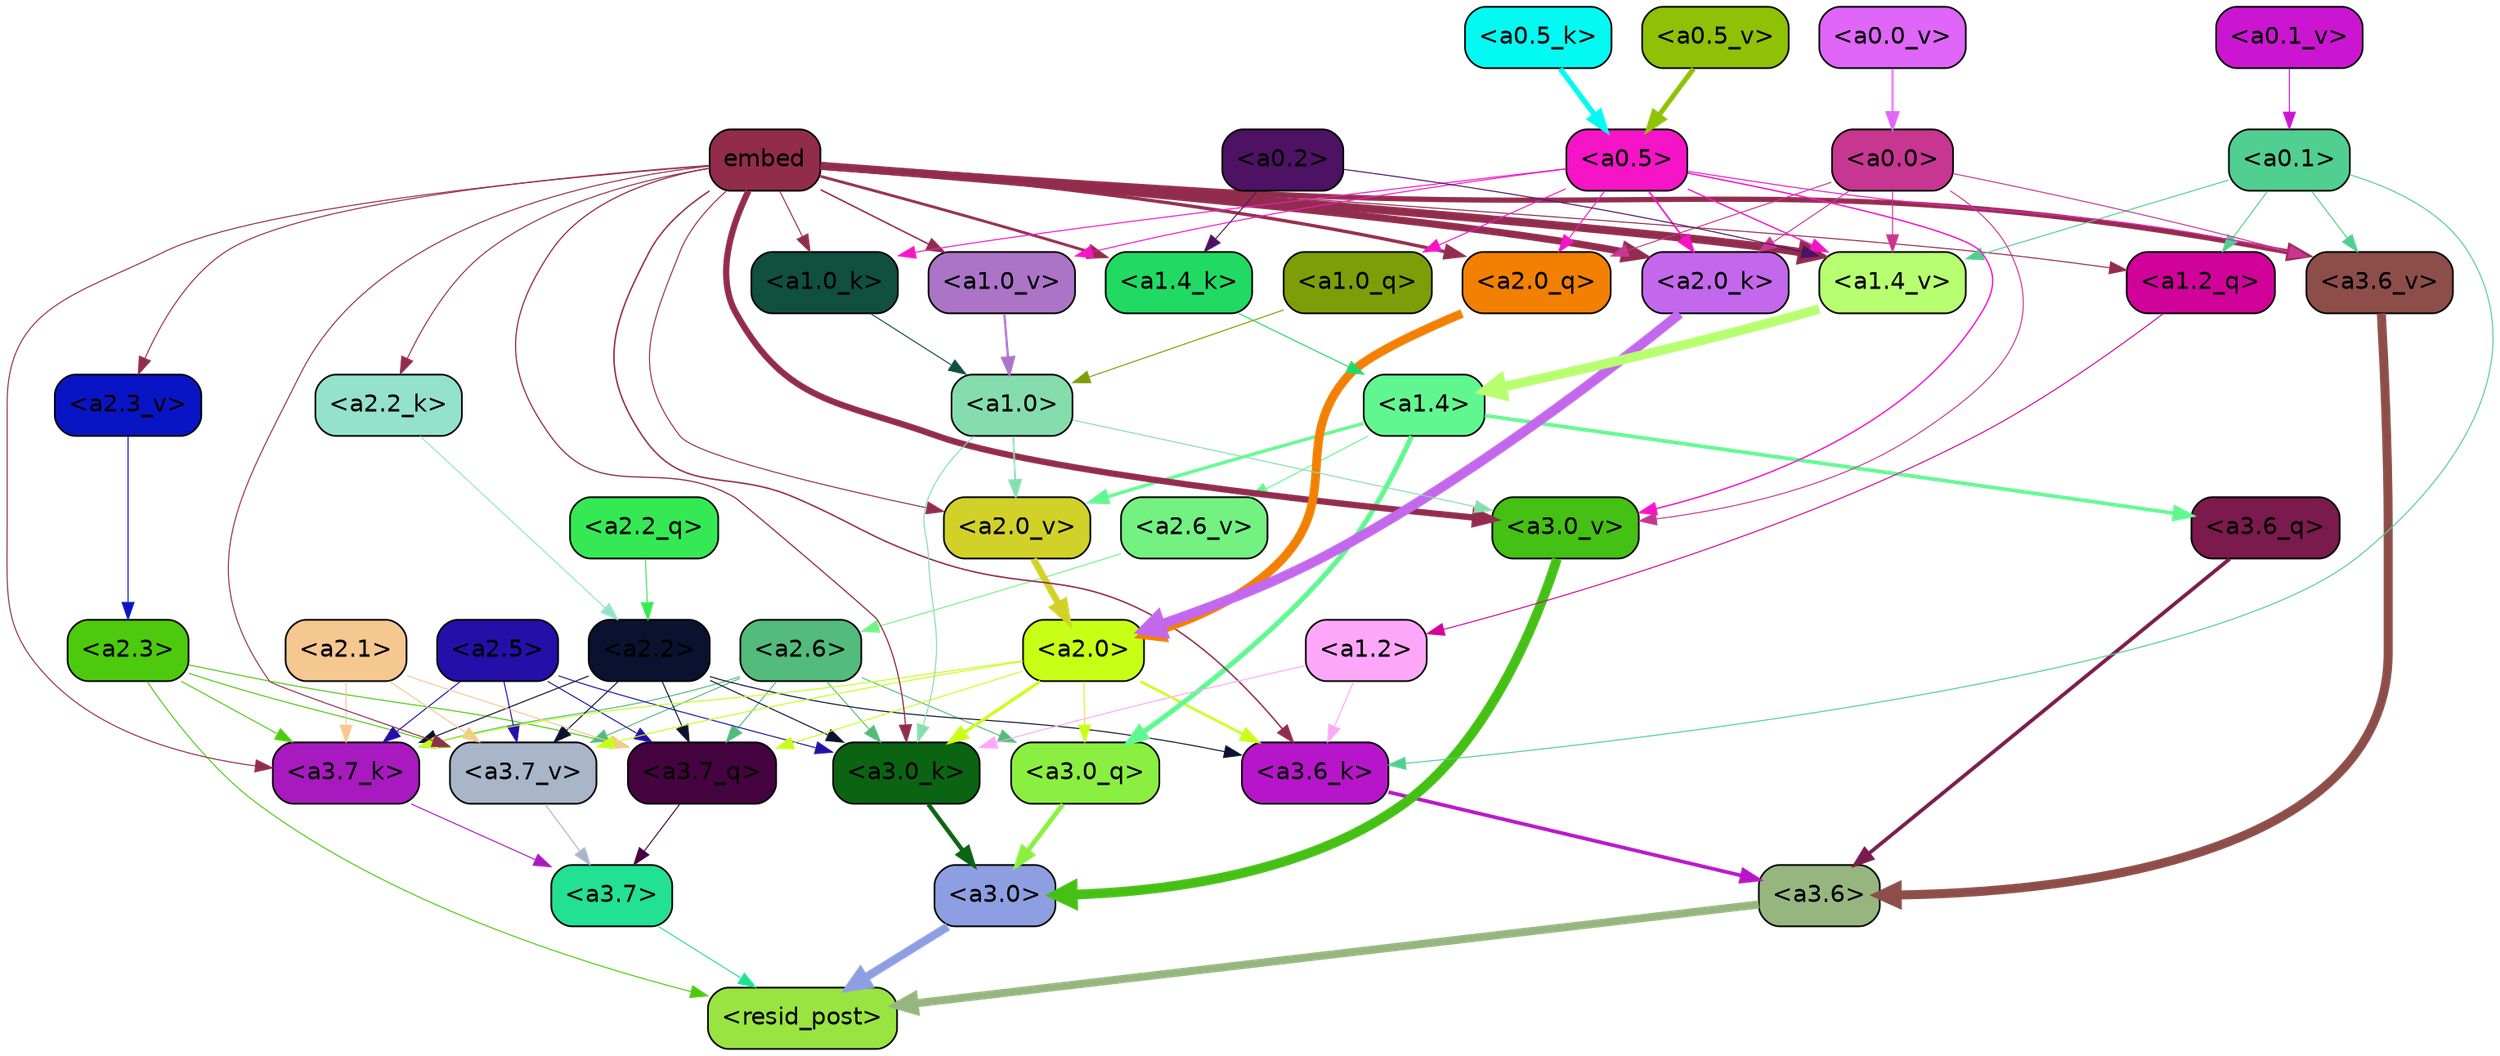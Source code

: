 strict digraph "" {
	graph [bgcolor=transparent,
		layout=dot,
		overlap=false,
		splines=true
	];
	"<a3.7>"	[color=black,
		fillcolor="#22e192",
		fontname=Helvetica,
		shape=box,
		style="filled, rounded"];
	"<resid_post>"	[color=black,
		fillcolor="#9ae442",
		fontname=Helvetica,
		shape=box,
		style="filled, rounded"];
	"<a3.7>" -> "<resid_post>"	[color="#22e192",
		penwidth=0.6];
	"<a3.6>"	[color=black,
		fillcolor="#97b67f",
		fontname=Helvetica,
		shape=box,
		style="filled, rounded"];
	"<a3.6>" -> "<resid_post>"	[color="#97b67f",
		penwidth=4.7534414529800415];
	"<a3.0>"	[color=black,
		fillcolor="#8d9fe2",
		fontname=Helvetica,
		shape=box,
		style="filled, rounded"];
	"<a3.0>" -> "<resid_post>"	[color="#8d9fe2",
		penwidth=4.898576855659485];
	"<a2.3>"	[color=black,
		fillcolor="#4dca0d",
		fontname=Helvetica,
		shape=box,
		style="filled, rounded"];
	"<a2.3>" -> "<resid_post>"	[color="#4dca0d",
		penwidth=0.6];
	"<a3.7_q>"	[color=black,
		fillcolor="#450340",
		fontname=Helvetica,
		shape=box,
		style="filled, rounded"];
	"<a2.3>" -> "<a3.7_q>"	[color="#4dca0d",
		penwidth=0.6];
	"<a3.7_k>"	[color=black,
		fillcolor="#a819bf",
		fontname=Helvetica,
		shape=box,
		style="filled, rounded"];
	"<a2.3>" -> "<a3.7_k>"	[color="#4dca0d",
		penwidth=0.6];
	"<a3.7_v>"	[color=black,
		fillcolor="#a9b5c8",
		fontname=Helvetica,
		shape=box,
		style="filled, rounded"];
	"<a2.3>" -> "<a3.7_v>"	[color="#4dca0d",
		penwidth=0.6];
	"<a3.7_q>" -> "<a3.7>"	[color="#450340",
		penwidth=0.6];
	"<a3.6_q>"	[color=black,
		fillcolor="#7a1a4d",
		fontname=Helvetica,
		shape=box,
		style="filled, rounded"];
	"<a3.6_q>" -> "<a3.6>"	[color="#7a1a4d",
		penwidth=2.160832464694977];
	"<a3.0_q>"	[color=black,
		fillcolor="#8bef41",
		fontname=Helvetica,
		shape=box,
		style="filled, rounded"];
	"<a3.0_q>" -> "<a3.0>"	[color="#8bef41",
		penwidth=2.870753765106201];
	"<a3.7_k>" -> "<a3.7>"	[color="#a819bf",
		penwidth=0.6];
	"<a3.6_k>"	[color=black,
		fillcolor="#b715ca",
		fontname=Helvetica,
		shape=box,
		style="filled, rounded"];
	"<a3.6_k>" -> "<a3.6>"	[color="#b715ca",
		penwidth=2.13908451795578];
	"<a3.0_k>"	[color=black,
		fillcolor="#0b6412",
		fontname=Helvetica,
		shape=box,
		style="filled, rounded"];
	"<a3.0_k>" -> "<a3.0>"	[color="#0b6412",
		penwidth=2.520303964614868];
	"<a3.7_v>" -> "<a3.7>"	[color="#a9b5c8",
		penwidth=0.6];
	"<a3.6_v>"	[color=black,
		fillcolor="#8d4e49",
		fontname=Helvetica,
		shape=box,
		style="filled, rounded"];
	"<a3.6_v>" -> "<a3.6>"	[color="#8d4e49",
		penwidth=5.297133803367615];
	"<a3.0_v>"	[color=black,
		fillcolor="#45c014",
		fontname=Helvetica,
		shape=box,
		style="filled, rounded"];
	"<a3.0_v>" -> "<a3.0>"	[color="#45c014",
		penwidth=5.680712580680847];
	"<a2.6>"	[color=black,
		fillcolor="#53bb7b",
		fontname=Helvetica,
		shape=box,
		style="filled, rounded"];
	"<a2.6>" -> "<a3.7_q>"	[color="#53bb7b",
		penwidth=0.6];
	"<a2.6>" -> "<a3.0_q>"	[color="#53bb7b",
		penwidth=0.6];
	"<a2.6>" -> "<a3.7_k>"	[color="#53bb7b",
		penwidth=0.6];
	"<a2.6>" -> "<a3.0_k>"	[color="#53bb7b",
		penwidth=0.6];
	"<a2.6>" -> "<a3.7_v>"	[color="#53bb7b",
		penwidth=0.6];
	"<a2.5>"	[color=black,
		fillcolor="#240fa8",
		fontname=Helvetica,
		shape=box,
		style="filled, rounded"];
	"<a2.5>" -> "<a3.7_q>"	[color="#240fa8",
		penwidth=0.6];
	"<a2.5>" -> "<a3.7_k>"	[color="#240fa8",
		penwidth=0.6];
	"<a2.5>" -> "<a3.0_k>"	[color="#240fa8",
		penwidth=0.6];
	"<a2.5>" -> "<a3.7_v>"	[color="#240fa8",
		penwidth=0.6];
	"<a2.2>"	[color=black,
		fillcolor="#0a122f",
		fontname=Helvetica,
		shape=box,
		style="filled, rounded"];
	"<a2.2>" -> "<a3.7_q>"	[color="#0a122f",
		penwidth=0.6];
	"<a2.2>" -> "<a3.7_k>"	[color="#0a122f",
		penwidth=0.6];
	"<a2.2>" -> "<a3.6_k>"	[color="#0a122f",
		penwidth=0.6];
	"<a2.2>" -> "<a3.0_k>"	[color="#0a122f",
		penwidth=0.6];
	"<a2.2>" -> "<a3.7_v>"	[color="#0a122f",
		penwidth=0.6];
	"<a2.1>"	[color=black,
		fillcolor="#f5c791",
		fontname=Helvetica,
		shape=box,
		style="filled, rounded"];
	"<a2.1>" -> "<a3.7_q>"	[color="#f5c791",
		penwidth=0.6];
	"<a2.1>" -> "<a3.7_k>"	[color="#f5c791",
		penwidth=0.6];
	"<a2.1>" -> "<a3.7_v>"	[color="#f5c791",
		penwidth=0.6];
	"<a2.0>"	[color=black,
		fillcolor="#c7ff16",
		fontname=Helvetica,
		shape=box,
		style="filled, rounded"];
	"<a2.0>" -> "<a3.7_q>"	[color="#c7ff16",
		penwidth=0.6];
	"<a2.0>" -> "<a3.0_q>"	[color="#c7ff16",
		penwidth=0.6];
	"<a2.0>" -> "<a3.7_k>"	[color="#c7ff16",
		penwidth=0.6];
	"<a2.0>" -> "<a3.6_k>"	[color="#c7ff16",
		penwidth=1.4784413101151586];
	"<a2.0>" -> "<a3.0_k>"	[color="#c7ff16",
		penwidth=1.8858084231615067];
	"<a2.0>" -> "<a3.7_v>"	[color="#c7ff16",
		penwidth=0.6];
	"<a1.4>"	[color=black,
		fillcolor="#61f790",
		fontname=Helvetica,
		shape=box,
		style="filled, rounded"];
	"<a1.4>" -> "<a3.6_q>"	[color="#61f790",
		penwidth=2.149975523352623];
	"<a1.4>" -> "<a3.0_q>"	[color="#61f790",
		penwidth=3.0018038749694824];
	"<a2.6_v>"	[color=black,
		fillcolor="#73f282",
		fontname=Helvetica,
		shape=box,
		style="filled, rounded"];
	"<a1.4>" -> "<a2.6_v>"	[color="#61f790",
		penwidth=0.6];
	"<a2.0_v>"	[color=black,
		fillcolor="#d2d12a",
		fontname=Helvetica,
		shape=box,
		style="filled, rounded"];
	"<a1.4>" -> "<a2.0_v>"	[color="#61f790",
		penwidth=1.925402581691742];
	embed	[color=black,
		fillcolor="#922c4c",
		fontname=Helvetica,
		shape=box,
		style="filled, rounded"];
	embed -> "<a3.7_k>"	[color="#922c4c",
		penwidth=0.6];
	embed -> "<a3.6_k>"	[color="#922c4c",
		penwidth=0.8552796393632889];
	embed -> "<a3.0_k>"	[color="#922c4c",
		penwidth=0.691851794719696];
	embed -> "<a3.7_v>"	[color="#922c4c",
		penwidth=0.6];
	embed -> "<a3.6_v>"	[color="#922c4c",
		penwidth=3.067279100418091];
	embed -> "<a3.0_v>"	[color="#922c4c",
		penwidth=3.6927278637886047];
	"<a2.0_q>"	[color=black,
		fillcolor="#f18003",
		fontname=Helvetica,
		shape=box,
		style="filled, rounded"];
	embed -> "<a2.0_q>"	[color="#922c4c",
		penwidth=1.944248914718628];
	"<a2.2_k>"	[color=black,
		fillcolor="#94e2cb",
		fontname=Helvetica,
		shape=box,
		style="filled, rounded"];
	embed -> "<a2.2_k>"	[color="#922c4c",
		penwidth=0.6];
	"<a2.0_k>"	[color=black,
		fillcolor="#c368ec",
		fontname=Helvetica,
		shape=box,
		style="filled, rounded"];
	embed -> "<a2.0_k>"	[color="#922c4c",
		penwidth=4.198909968137741];
	"<a2.3_v>"	[color=black,
		fillcolor="#0915c4",
		fontname=Helvetica,
		shape=box,
		style="filled, rounded"];
	embed -> "<a2.3_v>"	[color="#922c4c",
		penwidth=0.6];
	embed -> "<a2.0_v>"	[color="#922c4c",
		penwidth=0.6];
	"<a1.2_q>"	[color=black,
		fillcolor="#d1029a",
		fontname=Helvetica,
		shape=box,
		style="filled, rounded"];
	embed -> "<a1.2_q>"	[color="#922c4c",
		penwidth=0.6];
	"<a1.4_k>"	[color=black,
		fillcolor="#21da64",
		fontname=Helvetica,
		shape=box,
		style="filled, rounded"];
	embed -> "<a1.4_k>"	[color="#922c4c",
		penwidth=1.6299549341201782];
	"<a1.0_k>"	[color=black,
		fillcolor="#114f3f",
		fontname=Helvetica,
		shape=box,
		style="filled, rounded"];
	embed -> "<a1.0_k>"	[color="#922c4c",
		penwidth=0.6];
	"<a1.4_v>"	[color=black,
		fillcolor="#b7fe71",
		fontname=Helvetica,
		shape=box,
		style="filled, rounded"];
	embed -> "<a1.4_v>"	[color="#922c4c",
		penwidth=4.780120432376862];
	"<a1.0_v>"	[color=black,
		fillcolor="#ab74c7",
		fontname=Helvetica,
		shape=box,
		style="filled, rounded"];
	embed -> "<a1.0_v>"	[color="#922c4c",
		penwidth=0.8886437299661338];
	"<a1.2>"	[color=black,
		fillcolor="#fda7f9",
		fontname=Helvetica,
		shape=box,
		style="filled, rounded"];
	"<a1.2>" -> "<a3.6_k>"	[color="#fda7f9",
		penwidth=0.6];
	"<a1.2>" -> "<a3.0_k>"	[color="#fda7f9",
		penwidth=0.6];
	"<a0.1>"	[color=black,
		fillcolor="#50cf91",
		fontname=Helvetica,
		shape=box,
		style="filled, rounded"];
	"<a0.1>" -> "<a3.6_k>"	[color="#50cf91",
		penwidth=0.6];
	"<a0.1>" -> "<a3.6_v>"	[color="#50cf91",
		penwidth=0.6];
	"<a0.1>" -> "<a1.2_q>"	[color="#50cf91",
		penwidth=0.6];
	"<a0.1>" -> "<a1.4_v>"	[color="#50cf91",
		penwidth=0.6];
	"<a1.0>"	[color=black,
		fillcolor="#85ddad",
		fontname=Helvetica,
		shape=box,
		style="filled, rounded"];
	"<a1.0>" -> "<a3.0_k>"	[color="#85ddad",
		penwidth=0.6];
	"<a1.0>" -> "<a3.0_v>"	[color="#85ddad",
		penwidth=0.6];
	"<a1.0>" -> "<a2.0_v>"	[color="#85ddad",
		penwidth=0.9920598268508911];
	"<a0.5>"	[color=black,
		fillcolor="#f514c6",
		fontname=Helvetica,
		shape=box,
		style="filled, rounded"];
	"<a0.5>" -> "<a3.6_v>"	[color="#f514c6",
		penwidth=0.6];
	"<a0.5>" -> "<a3.0_v>"	[color="#f514c6",
		penwidth=0.8028683364391327];
	"<a0.5>" -> "<a2.0_q>"	[color="#f514c6",
		penwidth=0.6];
	"<a0.5>" -> "<a2.0_k>"	[color="#f514c6",
		penwidth=0.9883035719394684];
	"<a1.0_q>"	[color=black,
		fillcolor="#7d9e09",
		fontname=Helvetica,
		shape=box,
		style="filled, rounded"];
	"<a0.5>" -> "<a1.0_q>"	[color="#f514c6",
		penwidth=0.6];
	"<a0.5>" -> "<a1.0_k>"	[color="#f514c6",
		penwidth=0.6];
	"<a0.5>" -> "<a1.4_v>"	[color="#f514c6",
		penwidth=0.7686666250228882];
	"<a0.5>" -> "<a1.0_v>"	[color="#f514c6",
		penwidth=0.6];
	"<a0.0>"	[color=black,
		fillcolor="#c73690",
		fontname=Helvetica,
		shape=box,
		style="filled, rounded"];
	"<a0.0>" -> "<a3.6_v>"	[color="#c73690",
		penwidth=0.6];
	"<a0.0>" -> "<a3.0_v>"	[color="#c73690",
		penwidth=0.6];
	"<a0.0>" -> "<a2.0_q>"	[color="#c73690",
		penwidth=0.6];
	"<a0.0>" -> "<a2.0_k>"	[color="#c73690",
		penwidth=0.6];
	"<a0.0>" -> "<a1.4_v>"	[color="#c73690",
		penwidth=0.6];
	"<a2.2_q>"	[color=black,
		fillcolor="#35e954",
		fontname=Helvetica,
		shape=box,
		style="filled, rounded"];
	"<a2.2_q>" -> "<a2.2>"	[color="#35e954",
		penwidth=0.6];
	"<a2.0_q>" -> "<a2.0>"	[color="#f18003",
		penwidth=5.1847569942474365];
	"<a2.2_k>" -> "<a2.2>"	[color="#94e2cb",
		penwidth=0.6149471998214722];
	"<a2.0_k>" -> "<a2.0>"	[color="#c368ec",
		penwidth=5.773491740226746];
	"<a2.6_v>" -> "<a2.6>"	[color="#73f282",
		penwidth=0.6];
	"<a2.3_v>" -> "<a2.3>"	[color="#0915c4",
		penwidth=0.6];
	"<a2.0_v>" -> "<a2.0>"	[color="#d2d12a",
		penwidth=3.9731863737106323];
	"<a1.2_q>" -> "<a1.2>"	[color="#d1029a",
		penwidth=0.6];
	"<a1.0_q>" -> "<a1.0>"	[color="#7d9e09",
		penwidth=0.6];
	"<a1.4_k>" -> "<a1.4>"	[color="#21da64",
		penwidth=0.6];
	"<a1.0_k>" -> "<a1.0>"	[color="#114f3f",
		penwidth=0.6];
	"<a1.4_v>" -> "<a1.4>"	[color="#b7fe71",
		penwidth=5.565408229827881];
	"<a1.0_v>" -> "<a1.0>"	[color="#ab74c7",
		penwidth=1.3358666002750397];
	"<a0.2>"	[color=black,
		fillcolor="#4d1263",
		fontname=Helvetica,
		shape=box,
		style="filled, rounded"];
	"<a0.2>" -> "<a1.4_k>"	[color="#4d1263",
		penwidth=0.6];
	"<a0.2>" -> "<a1.4_v>"	[color="#4d1263",
		penwidth=0.6];
	"<a0.5_k>"	[color=black,
		fillcolor="#02faf2",
		fontname=Helvetica,
		shape=box,
		style="filled, rounded"];
	"<a0.5_k>" -> "<a0.5>"	[color="#02faf2",
		penwidth=3.105746805667877];
	"<a0.5_v>"	[color=black,
		fillcolor="#8fc106",
		fontname=Helvetica,
		shape=box,
		style="filled, rounded"];
	"<a0.5_v>" -> "<a0.5>"	[color="#8fc106",
		penwidth=2.9294926524162292];
	"<a0.1_v>"	[color=black,
		fillcolor="#cb16d1",
		fontname=Helvetica,
		shape=box,
		style="filled, rounded"];
	"<a0.1_v>" -> "<a0.1>"	[color="#cb16d1",
		penwidth=0.6];
	"<a0.0_v>"	[color=black,
		fillcolor="#df66f8",
		fontname=Helvetica,
		shape=box,
		style="filled, rounded"];
	"<a0.0_v>" -> "<a0.0>"	[color="#df66f8",
		penwidth=1.2382320165634155];
}
